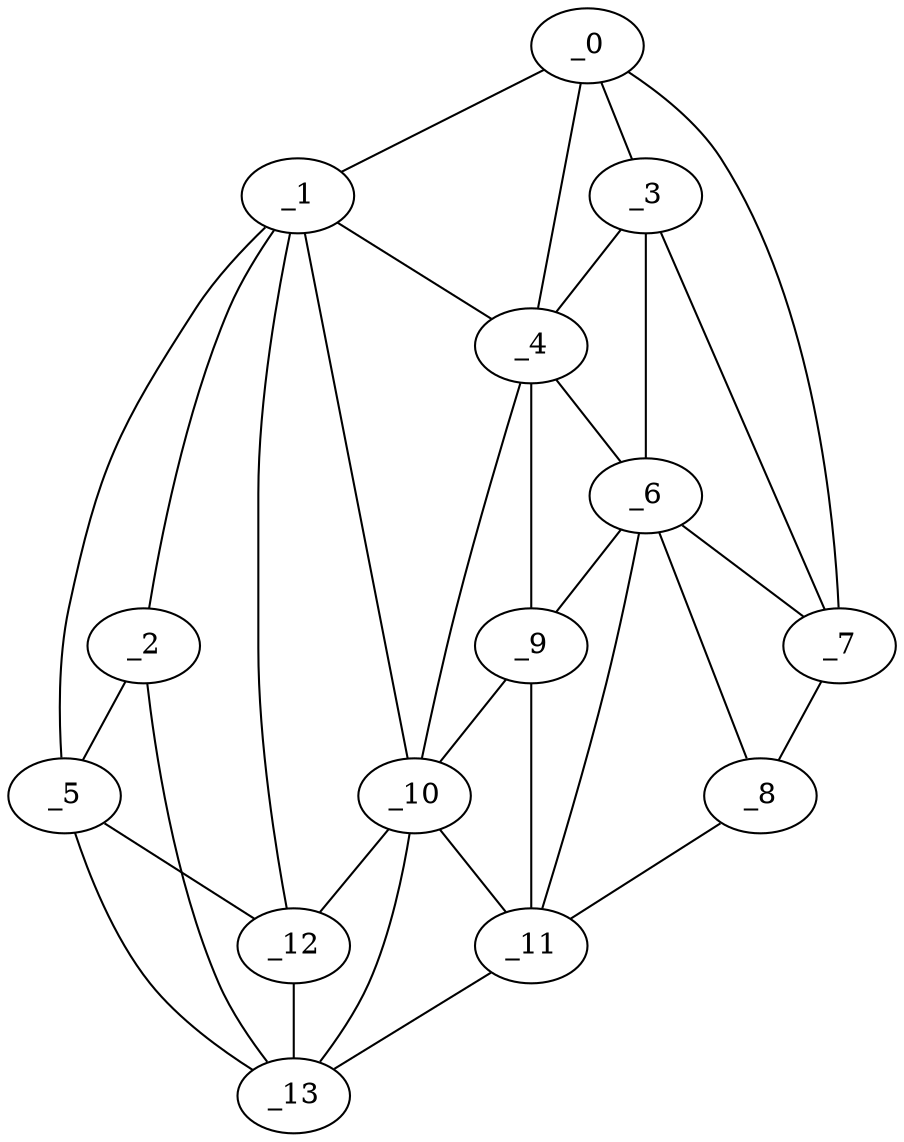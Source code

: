 graph "obj17__155.gxl" {
	_0	 [x=32,
		y=116];
	_1	 [x=41,
		y=32];
	_0 -- _1	 [valence=1];
	_3	 [x=48,
		y=103];
	_0 -- _3	 [valence=2];
	_4	 [x=52,
		y=84];
	_0 -- _4	 [valence=2];
	_7	 [x=72,
		y=125];
	_0 -- _7	 [valence=1];
	_2	 [x=45,
		y=9];
	_1 -- _2	 [valence=1];
	_1 -- _4	 [valence=2];
	_5	 [x=56,
		y=9];
	_1 -- _5	 [valence=2];
	_10	 [x=84,
		y=72];
	_1 -- _10	 [valence=2];
	_12	 [x=85,
		y=6];
	_1 -- _12	 [valence=2];
	_2 -- _5	 [valence=1];
	_13	 [x=95,
		y=3];
	_2 -- _13	 [valence=1];
	_3 -- _4	 [valence=2];
	_6	 [x=69,
		y=99];
	_3 -- _6	 [valence=2];
	_3 -- _7	 [valence=2];
	_4 -- _6	 [valence=1];
	_9	 [x=82,
		y=85];
	_4 -- _9	 [valence=1];
	_4 -- _10	 [valence=2];
	_5 -- _12	 [valence=1];
	_5 -- _13	 [valence=2];
	_6 -- _7	 [valence=1];
	_8	 [x=80,
		y=123];
	_6 -- _8	 [valence=1];
	_6 -- _9	 [valence=1];
	_11	 [x=84,
		y=104];
	_6 -- _11	 [valence=2];
	_7 -- _8	 [valence=1];
	_8 -- _11	 [valence=1];
	_9 -- _10	 [valence=2];
	_9 -- _11	 [valence=2];
	_10 -- _11	 [valence=2];
	_10 -- _12	 [valence=2];
	_10 -- _13	 [valence=2];
	_11 -- _13	 [valence=1];
	_12 -- _13	 [valence=1];
}
